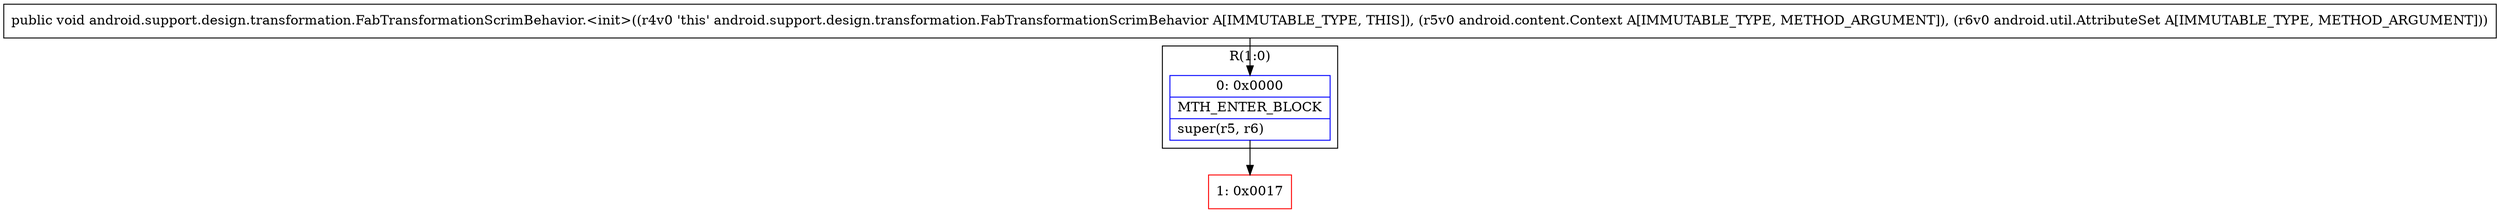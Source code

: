 digraph "CFG forandroid.support.design.transformation.FabTransformationScrimBehavior.\<init\>(Landroid\/content\/Context;Landroid\/util\/AttributeSet;)V" {
subgraph cluster_Region_1042399125 {
label = "R(1:0)";
node [shape=record,color=blue];
Node_0 [shape=record,label="{0\:\ 0x0000|MTH_ENTER_BLOCK\l|super(r5, r6)\l}"];
}
Node_1 [shape=record,color=red,label="{1\:\ 0x0017}"];
MethodNode[shape=record,label="{public void android.support.design.transformation.FabTransformationScrimBehavior.\<init\>((r4v0 'this' android.support.design.transformation.FabTransformationScrimBehavior A[IMMUTABLE_TYPE, THIS]), (r5v0 android.content.Context A[IMMUTABLE_TYPE, METHOD_ARGUMENT]), (r6v0 android.util.AttributeSet A[IMMUTABLE_TYPE, METHOD_ARGUMENT])) }"];
MethodNode -> Node_0;
Node_0 -> Node_1;
}

